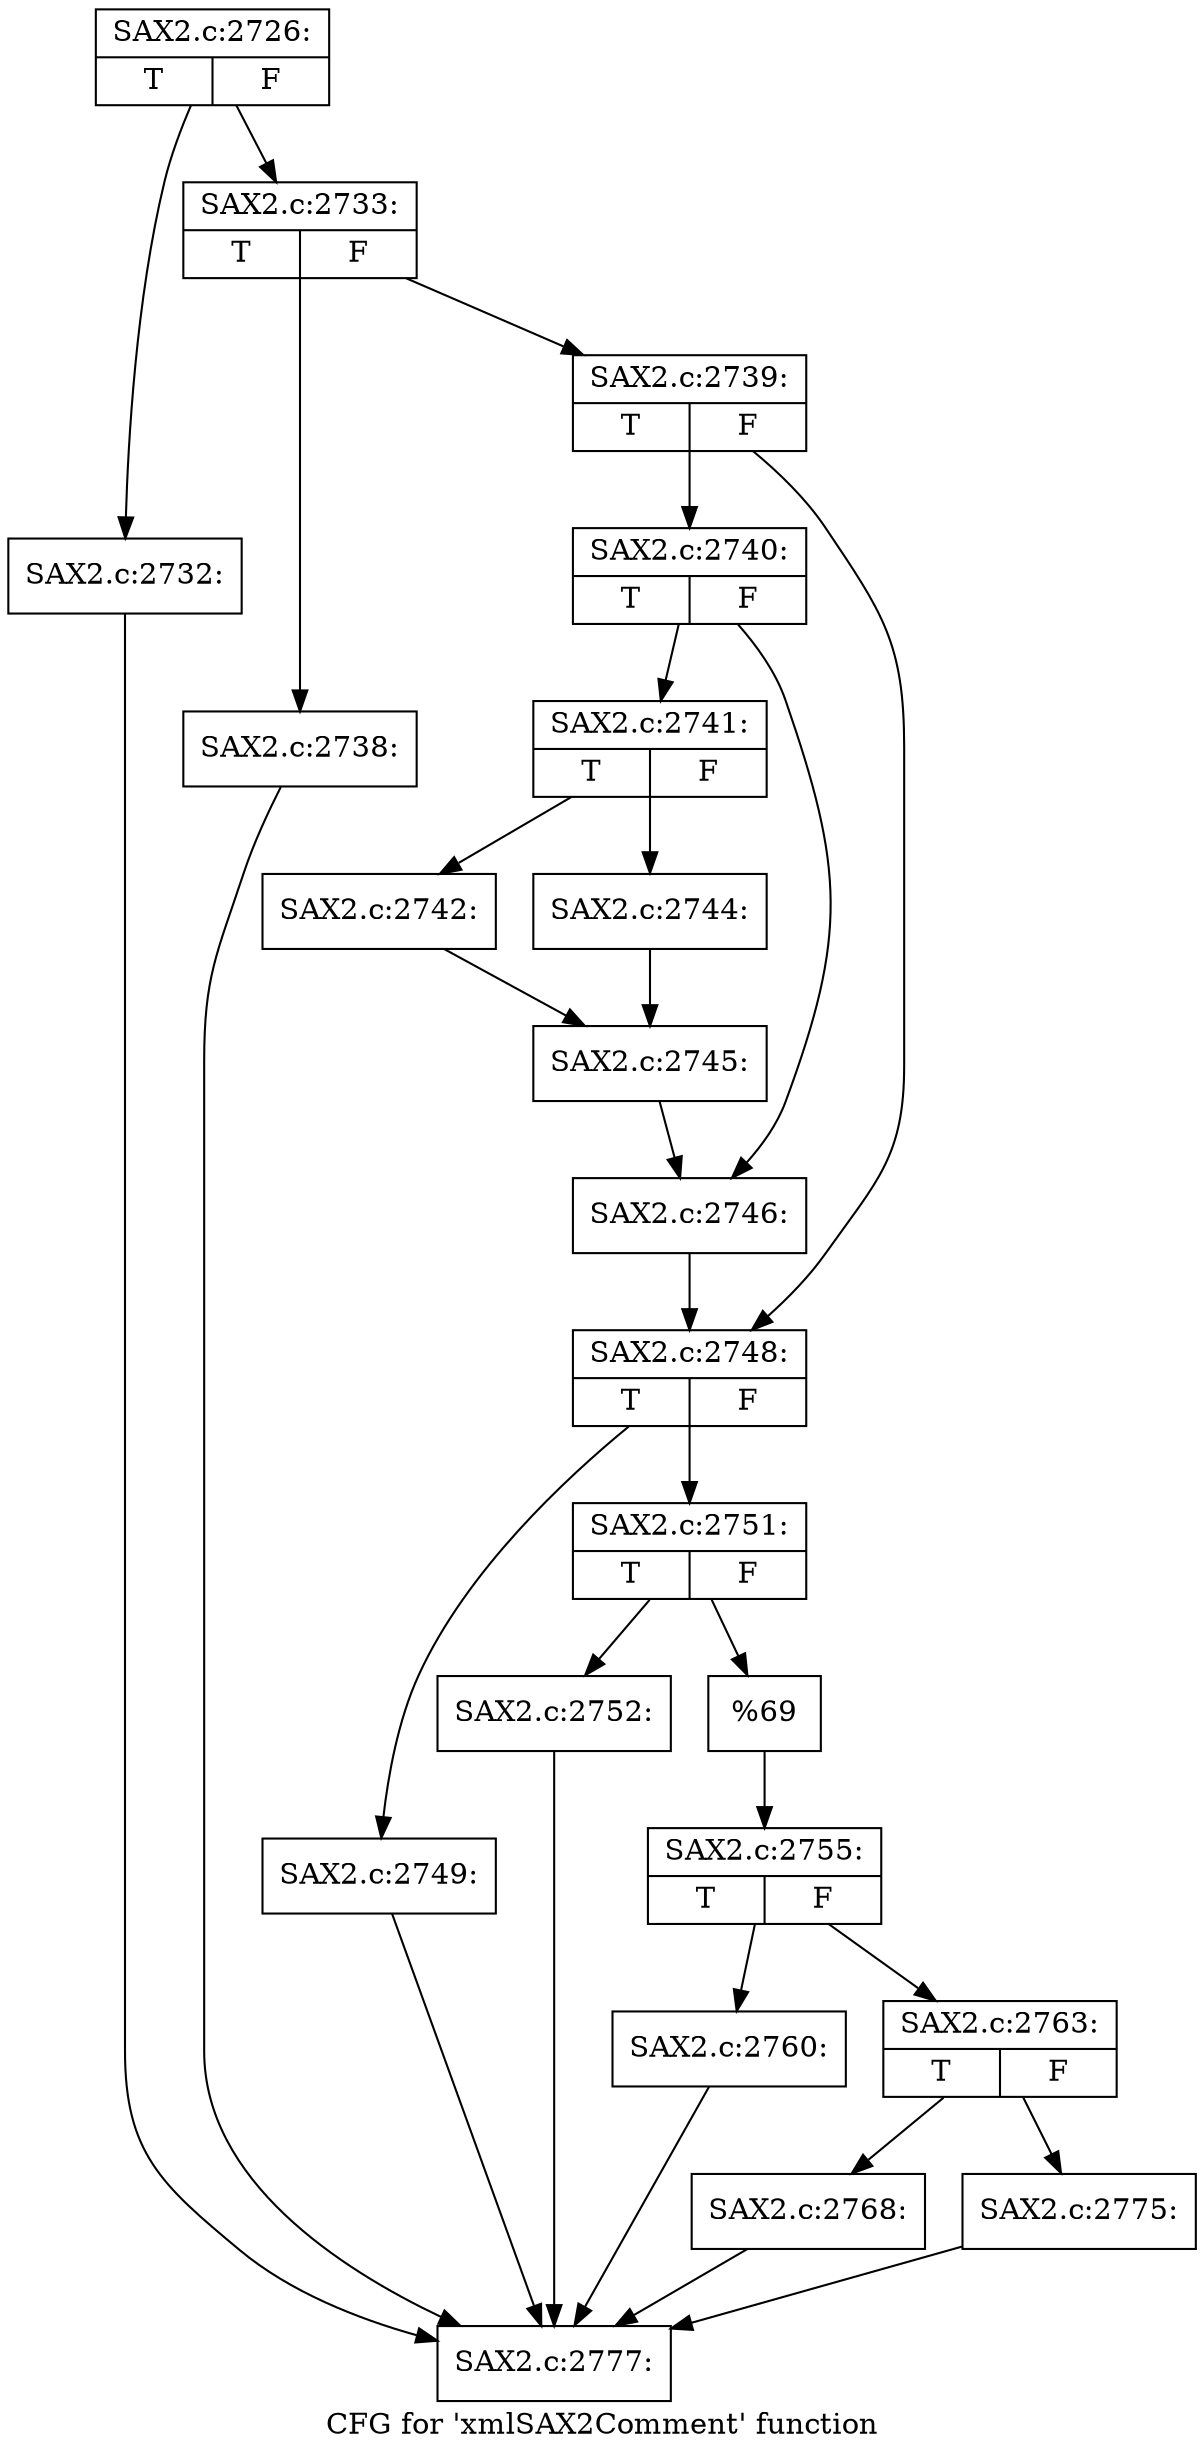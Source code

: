 digraph "CFG for 'xmlSAX2Comment' function" {
	label="CFG for 'xmlSAX2Comment' function";

	Node0x428d7c0 [shape=record,label="{SAX2.c:2726:|{<s0>T|<s1>F}}"];
	Node0x428d7c0 -> Node0x4297a90;
	Node0x428d7c0 -> Node0x4297ae0;
	Node0x4297a90 [shape=record,label="{SAX2.c:2732:}"];
	Node0x4297a90 -> Node0x429c660;
	Node0x4297ae0 [shape=record,label="{SAX2.c:2733:|{<s0>T|<s1>F}}"];
	Node0x4297ae0 -> Node0x4298930;
	Node0x4297ae0 -> Node0x4298c60;
	Node0x4298930 [shape=record,label="{SAX2.c:2738:}"];
	Node0x4298930 -> Node0x429c660;
	Node0x4298c60 [shape=record,label="{SAX2.c:2739:|{<s0>T|<s1>F}}"];
	Node0x4298c60 -> Node0x4299060;
	Node0x4298c60 -> Node0x42990b0;
	Node0x4299060 [shape=record,label="{SAX2.c:2740:|{<s0>T|<s1>F}}"];
	Node0x4299060 -> Node0x4299370;
	Node0x4299060 -> Node0x42993c0;
	Node0x4299370 [shape=record,label="{SAX2.c:2741:|{<s0>T|<s1>F}}"];
	Node0x4299370 -> Node0x4299800;
	Node0x4299370 -> Node0x42998a0;
	Node0x4299800 [shape=record,label="{SAX2.c:2742:}"];
	Node0x4299800 -> Node0x4299850;
	Node0x42998a0 [shape=record,label="{SAX2.c:2744:}"];
	Node0x42998a0 -> Node0x4299850;
	Node0x4299850 [shape=record,label="{SAX2.c:2745:}"];
	Node0x4299850 -> Node0x42993c0;
	Node0x42993c0 [shape=record,label="{SAX2.c:2746:}"];
	Node0x42993c0 -> Node0x42990b0;
	Node0x42990b0 [shape=record,label="{SAX2.c:2748:|{<s0>T|<s1>F}}"];
	Node0x42990b0 -> Node0x429a7f0;
	Node0x42990b0 -> Node0x429a890;
	Node0x429a7f0 [shape=record,label="{SAX2.c:2749:}"];
	Node0x429a7f0 -> Node0x429c660;
	Node0x429a890 [shape=record,label="{SAX2.c:2751:|{<s0>T|<s1>F}}"];
	Node0x429a890 -> Node0x429b2f0;
	Node0x429a890 -> Node0x429b340;
	Node0x429b2f0 [shape=record,label="{SAX2.c:2752:}"];
	Node0x429b2f0 -> Node0x429c660;
	Node0x429b340 [shape=record,label="{%69}"];
	Node0x429b340 -> Node0x429a840;
	Node0x429a840 [shape=record,label="{SAX2.c:2755:|{<s0>T|<s1>F}}"];
	Node0x429a840 -> Node0x429bde0;
	Node0x429a840 -> Node0x429be30;
	Node0x429bde0 [shape=record,label="{SAX2.c:2760:}"];
	Node0x429bde0 -> Node0x429c660;
	Node0x429be30 [shape=record,label="{SAX2.c:2763:|{<s0>T|<s1>F}}"];
	Node0x429be30 -> Node0x429c610;
	Node0x429be30 -> Node0x429c6b0;
	Node0x429c610 [shape=record,label="{SAX2.c:2768:}"];
	Node0x429c610 -> Node0x429c660;
	Node0x429c6b0 [shape=record,label="{SAX2.c:2775:}"];
	Node0x429c6b0 -> Node0x429c660;
	Node0x429c660 [shape=record,label="{SAX2.c:2777:}"];
}
